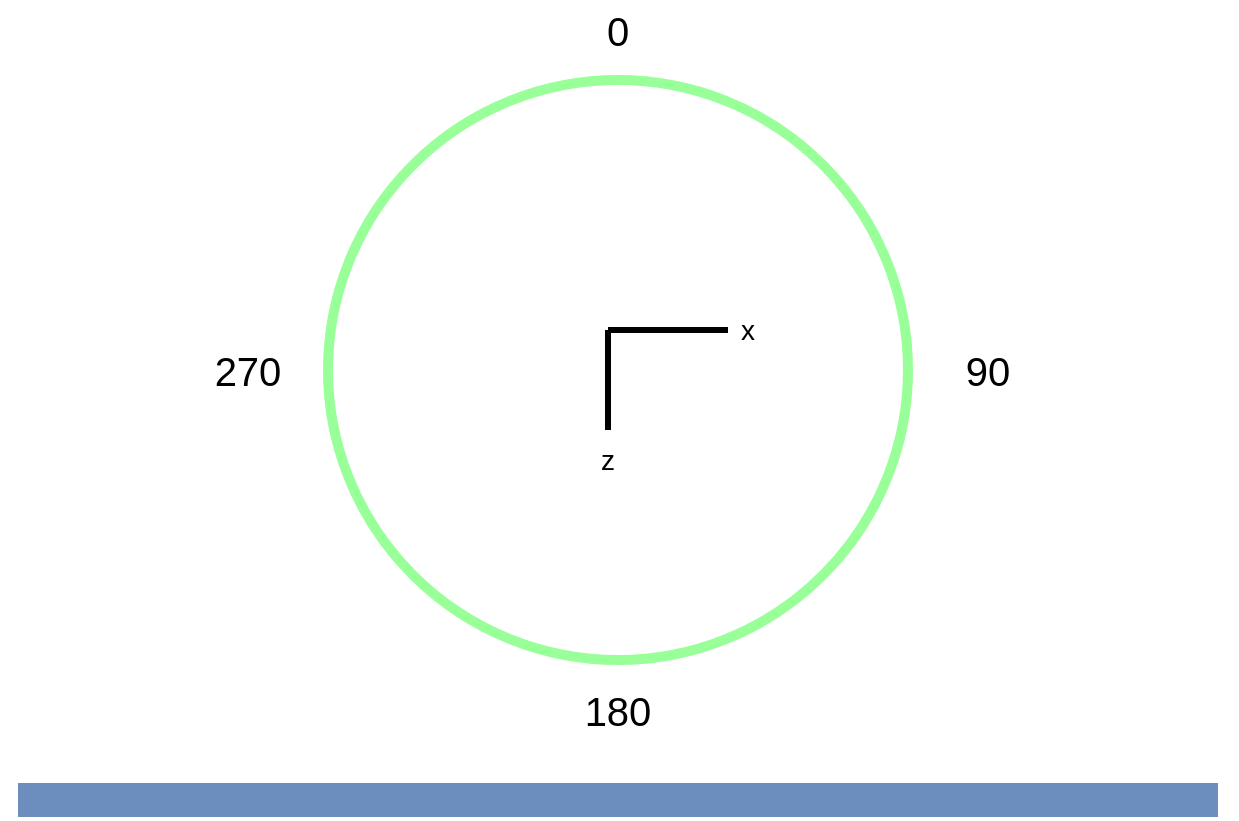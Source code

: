 <mxfile version="21.5.0" type="github">
  <diagram name="Page-1" id="s5yZ_2GMup3Xt-MT2a1m">
    <mxGraphModel dx="1352" dy="802" grid="1" gridSize="10" guides="1" tooltips="1" connect="1" arrows="1" fold="1" page="1" pageScale="0.6" pageWidth="1100" pageHeight="850" math="0" shadow="0">
      <root>
        <mxCell id="0" />
        <mxCell id="1" parent="0" />
        <mxCell id="G6QvUiHbA2aQSAkrB_02-1" value="" style="ellipse;whiteSpace=wrap;html=1;aspect=fixed;strokeWidth=5;strokeColor=#99FF99;" vertex="1" parent="1">
          <mxGeometry x="185" y="95" width="290" height="290" as="geometry" />
        </mxCell>
        <mxCell id="G6QvUiHbA2aQSAkrB_02-2" value="&lt;font style=&quot;font-size: 20px;&quot;&gt;0&lt;/font&gt;" style="text;html=1;strokeColor=none;fillColor=none;align=center;verticalAlign=middle;whiteSpace=wrap;rounded=0;" vertex="1" parent="1">
          <mxGeometry x="300" y="55" width="60" height="30" as="geometry" />
        </mxCell>
        <mxCell id="G6QvUiHbA2aQSAkrB_02-3" value="&lt;font style=&quot;font-size: 20px;&quot;&gt;90&lt;/font&gt;" style="text;html=1;strokeColor=none;fillColor=none;align=center;verticalAlign=middle;whiteSpace=wrap;rounded=0;" vertex="1" parent="1">
          <mxGeometry x="485" y="225" width="60" height="30" as="geometry" />
        </mxCell>
        <mxCell id="G6QvUiHbA2aQSAkrB_02-4" value="&lt;font style=&quot;font-size: 20px;&quot;&gt;180&lt;/font&gt;" style="text;html=1;strokeColor=none;fillColor=none;align=center;verticalAlign=middle;whiteSpace=wrap;rounded=0;" vertex="1" parent="1">
          <mxGeometry x="300" y="395" width="60" height="30" as="geometry" />
        </mxCell>
        <mxCell id="G6QvUiHbA2aQSAkrB_02-5" value="&lt;font style=&quot;font-size: 20px;&quot;&gt;270&lt;br&gt;&lt;/font&gt;" style="text;html=1;strokeColor=none;fillColor=none;align=center;verticalAlign=middle;whiteSpace=wrap;rounded=0;" vertex="1" parent="1">
          <mxGeometry x="115" y="225" width="60" height="30" as="geometry" />
        </mxCell>
        <mxCell id="G6QvUiHbA2aQSAkrB_02-6" value="" style="endArrow=none;html=1;rounded=0;strokeWidth=3;" edge="1" parent="1">
          <mxGeometry width="50" height="50" relative="1" as="geometry">
            <mxPoint x="325" y="220" as="sourcePoint" />
            <mxPoint x="325" y="270" as="targetPoint" />
          </mxGeometry>
        </mxCell>
        <mxCell id="G6QvUiHbA2aQSAkrB_02-7" value="" style="endArrow=none;html=1;rounded=0;strokeWidth=3;" edge="1" parent="1">
          <mxGeometry width="50" height="50" relative="1" as="geometry">
            <mxPoint x="325" y="220" as="sourcePoint" />
            <mxPoint x="385" y="220" as="targetPoint" />
          </mxGeometry>
        </mxCell>
        <mxCell id="G6QvUiHbA2aQSAkrB_02-8" value="&lt;font style=&quot;font-size: 14px;&quot;&gt;x&lt;/font&gt;" style="text;html=1;strokeColor=none;fillColor=none;align=center;verticalAlign=middle;whiteSpace=wrap;rounded=0;" vertex="1" parent="1">
          <mxGeometry x="365" y="205" width="60" height="30" as="geometry" />
        </mxCell>
        <mxCell id="G6QvUiHbA2aQSAkrB_02-9" value="&lt;font style=&quot;font-size: 14px;&quot;&gt;z&lt;/font&gt;" style="text;html=1;strokeColor=none;fillColor=none;align=center;verticalAlign=middle;whiteSpace=wrap;rounded=0;" vertex="1" parent="1">
          <mxGeometry x="295" y="270" width="60" height="30" as="geometry" />
        </mxCell>
        <mxCell id="G6QvUiHbA2aQSAkrB_02-10" value="" style="endArrow=none;html=1;rounded=0;strokeWidth=17;fillColor=#dae8fc;strokeColor=#6c8ebf;" edge="1" parent="1">
          <mxGeometry width="50" height="50" relative="1" as="geometry">
            <mxPoint x="30" y="455" as="sourcePoint" />
            <mxPoint x="630" y="455" as="targetPoint" />
          </mxGeometry>
        </mxCell>
      </root>
    </mxGraphModel>
  </diagram>
</mxfile>
